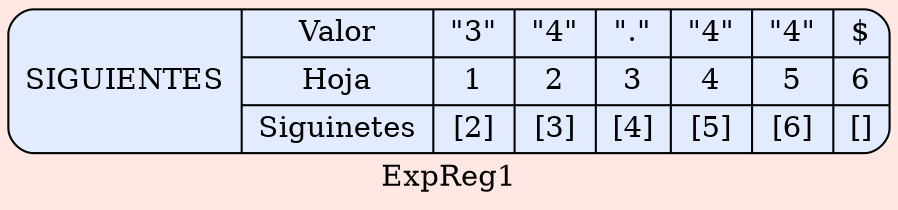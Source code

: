 digraph structs { 
  bgcolor = "#FFE8E3"   
 node [shape=Mrecord fillcolor="#E3EBFF" style =filled];
label ="ExpReg1"
struct1 [label="SIGUIENTES| { Valor | Hoja| Siguinetes } | 
{ \"3\"| 1 | [2]}|
{ \"4\"| 2 | [3]}|
{ \".\"| 3 | [4]}|
{ \"4\"| 4 | [5]}|
{ \"4\"| 5 | [6]}|
{ $| 6 | []}
"];
 }